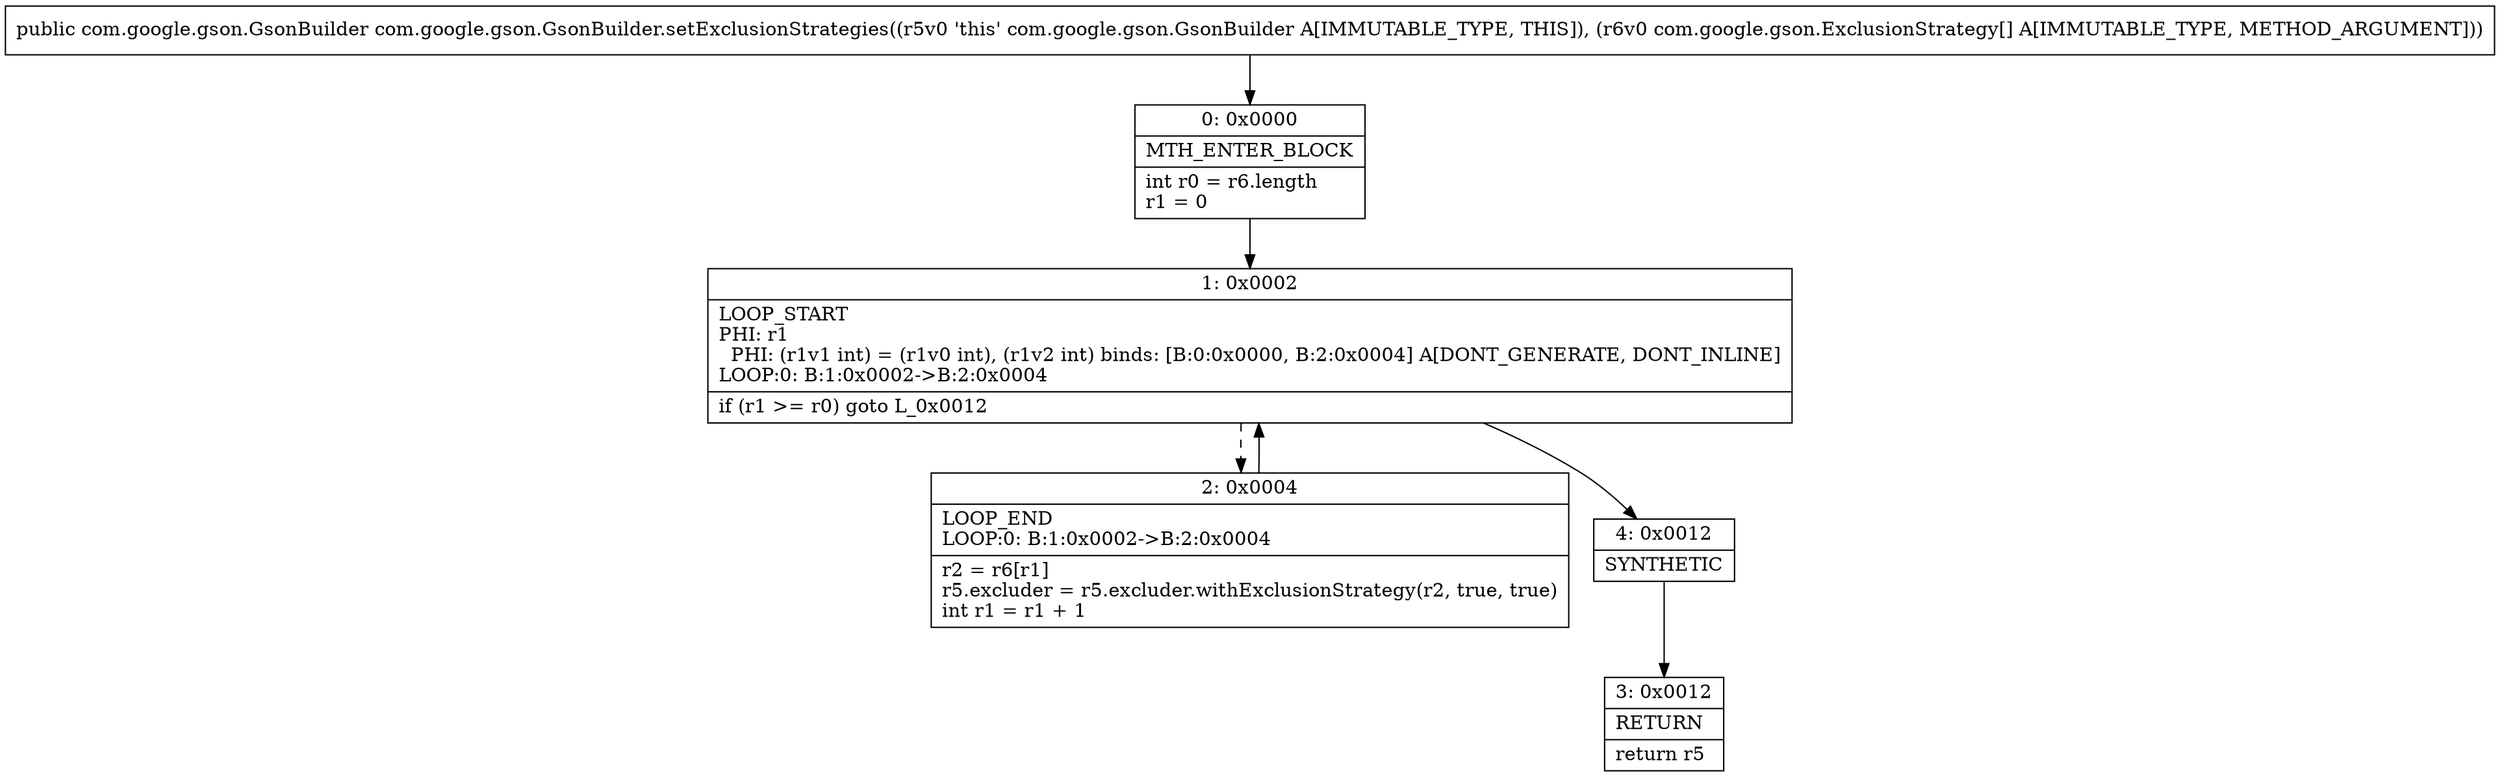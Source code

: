 digraph "CFG forcom.google.gson.GsonBuilder.setExclusionStrategies([Lcom\/google\/gson\/ExclusionStrategy;)Lcom\/google\/gson\/GsonBuilder;" {
Node_0 [shape=record,label="{0\:\ 0x0000|MTH_ENTER_BLOCK\l|int r0 = r6.length\lr1 = 0\l}"];
Node_1 [shape=record,label="{1\:\ 0x0002|LOOP_START\lPHI: r1 \l  PHI: (r1v1 int) = (r1v0 int), (r1v2 int) binds: [B:0:0x0000, B:2:0x0004] A[DONT_GENERATE, DONT_INLINE]\lLOOP:0: B:1:0x0002\-\>B:2:0x0004\l|if (r1 \>= r0) goto L_0x0012\l}"];
Node_2 [shape=record,label="{2\:\ 0x0004|LOOP_END\lLOOP:0: B:1:0x0002\-\>B:2:0x0004\l|r2 = r6[r1]\lr5.excluder = r5.excluder.withExclusionStrategy(r2, true, true)\lint r1 = r1 + 1\l}"];
Node_3 [shape=record,label="{3\:\ 0x0012|RETURN\l|return r5\l}"];
Node_4 [shape=record,label="{4\:\ 0x0012|SYNTHETIC\l}"];
MethodNode[shape=record,label="{public com.google.gson.GsonBuilder com.google.gson.GsonBuilder.setExclusionStrategies((r5v0 'this' com.google.gson.GsonBuilder A[IMMUTABLE_TYPE, THIS]), (r6v0 com.google.gson.ExclusionStrategy[] A[IMMUTABLE_TYPE, METHOD_ARGUMENT])) }"];
MethodNode -> Node_0;
Node_0 -> Node_1;
Node_1 -> Node_2[style=dashed];
Node_1 -> Node_4;
Node_2 -> Node_1;
Node_4 -> Node_3;
}

